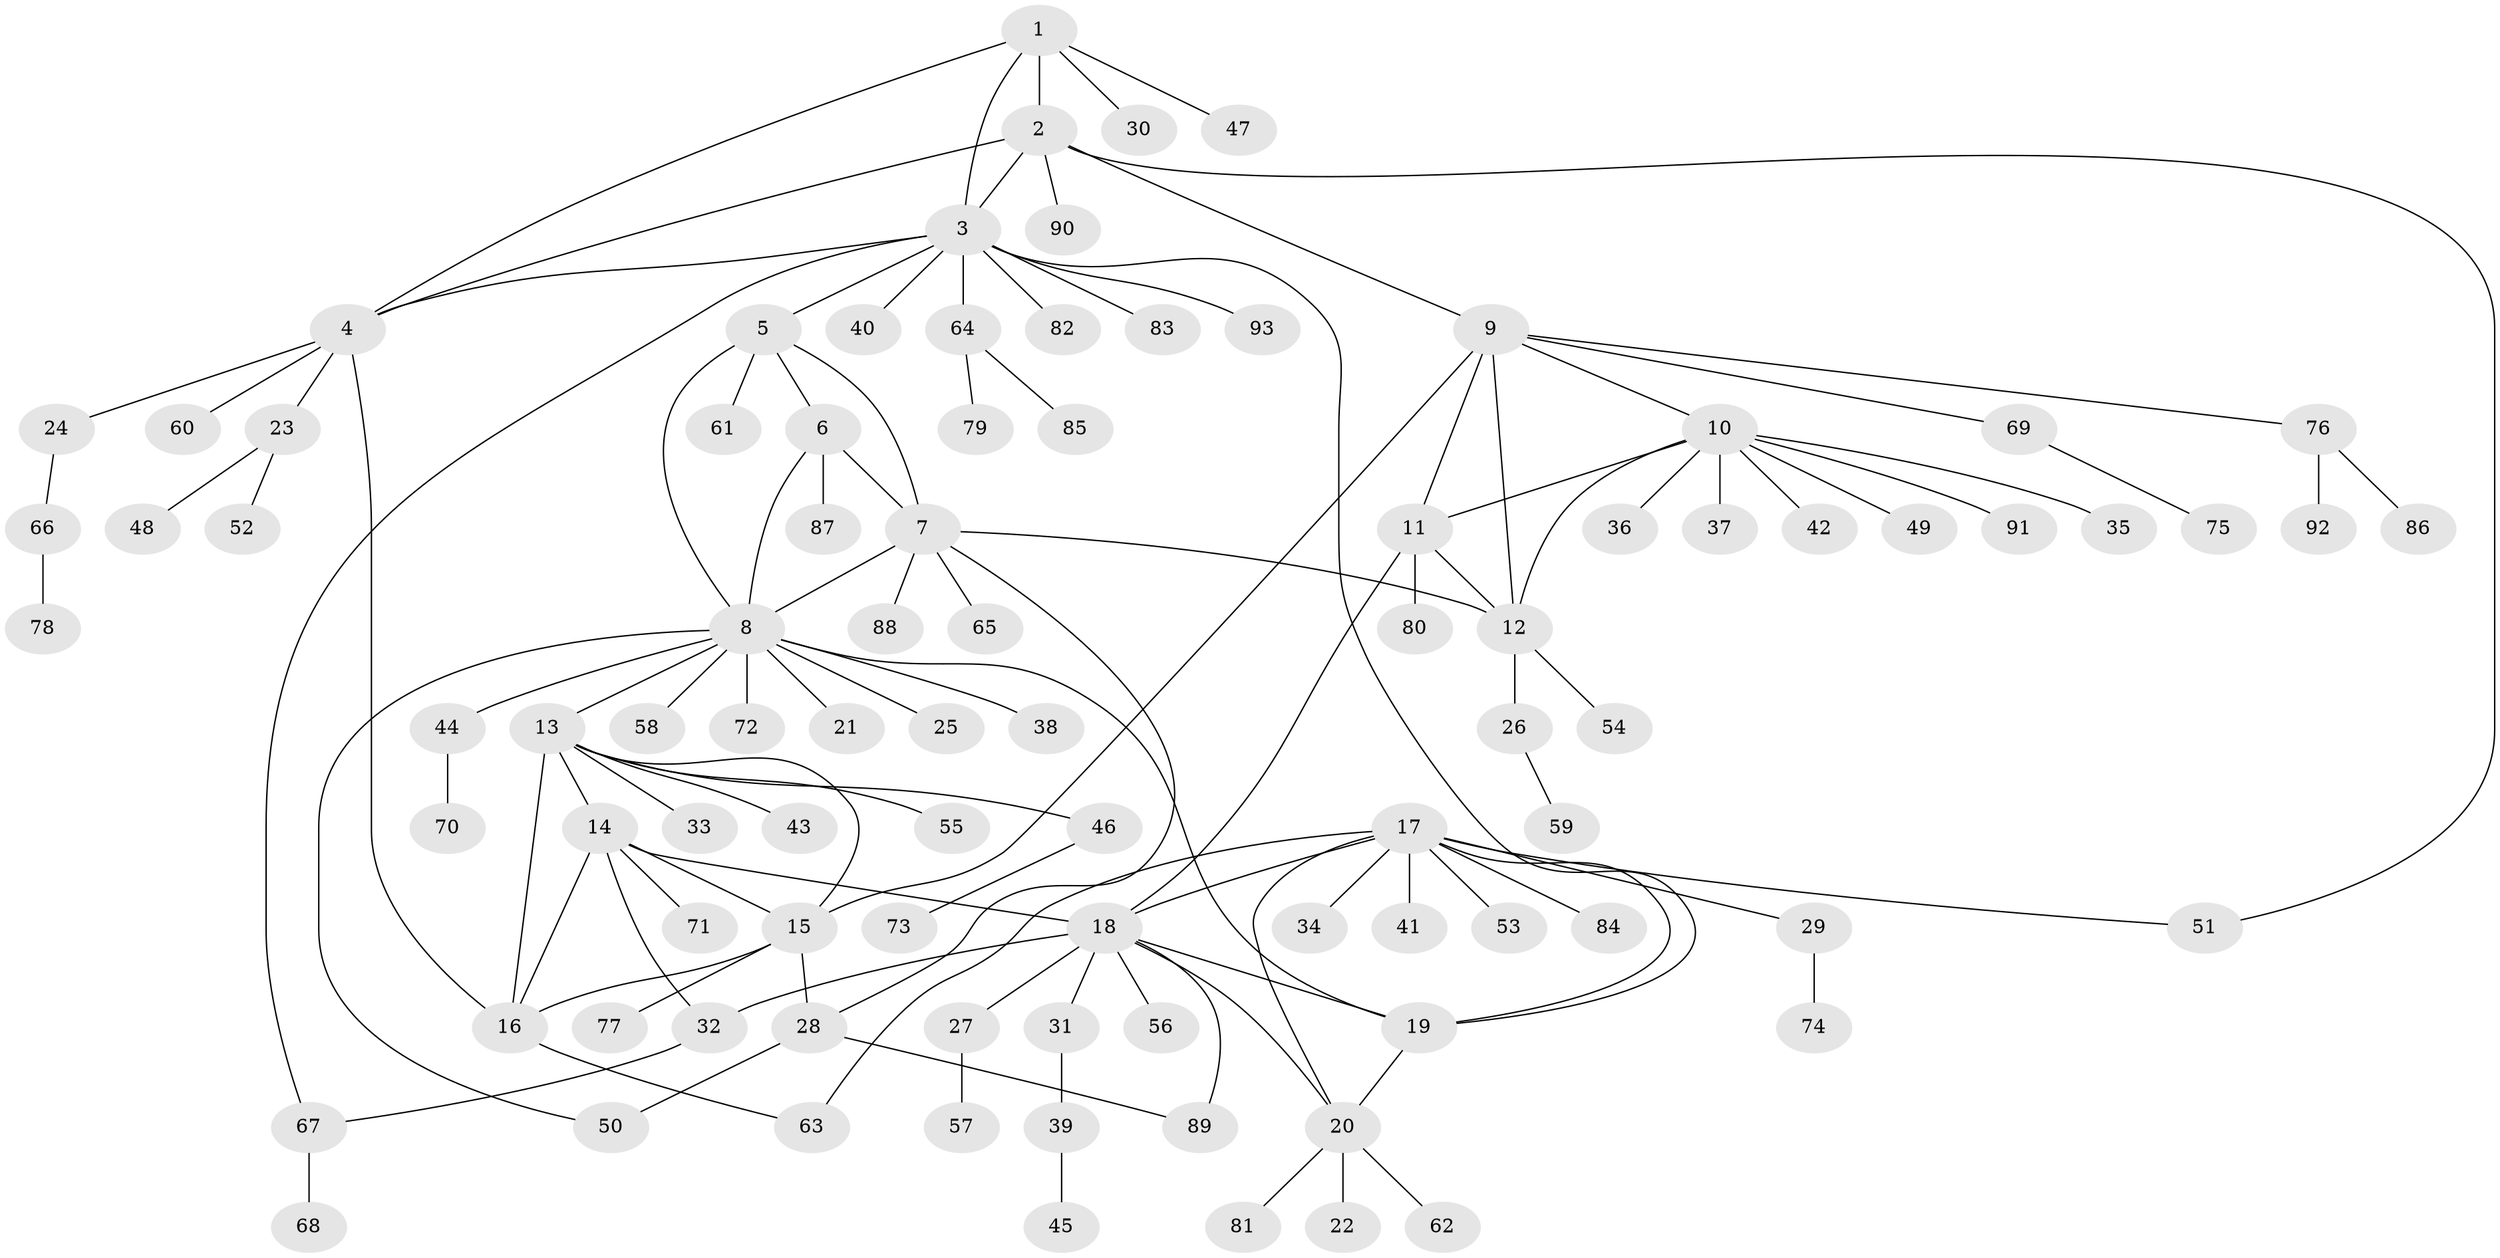 // Generated by graph-tools (version 1.1) at 2025/26/03/09/25 03:26:33]
// undirected, 93 vertices, 120 edges
graph export_dot {
graph [start="1"]
  node [color=gray90,style=filled];
  1;
  2;
  3;
  4;
  5;
  6;
  7;
  8;
  9;
  10;
  11;
  12;
  13;
  14;
  15;
  16;
  17;
  18;
  19;
  20;
  21;
  22;
  23;
  24;
  25;
  26;
  27;
  28;
  29;
  30;
  31;
  32;
  33;
  34;
  35;
  36;
  37;
  38;
  39;
  40;
  41;
  42;
  43;
  44;
  45;
  46;
  47;
  48;
  49;
  50;
  51;
  52;
  53;
  54;
  55;
  56;
  57;
  58;
  59;
  60;
  61;
  62;
  63;
  64;
  65;
  66;
  67;
  68;
  69;
  70;
  71;
  72;
  73;
  74;
  75;
  76;
  77;
  78;
  79;
  80;
  81;
  82;
  83;
  84;
  85;
  86;
  87;
  88;
  89;
  90;
  91;
  92;
  93;
  1 -- 2;
  1 -- 3;
  1 -- 4;
  1 -- 30;
  1 -- 47;
  2 -- 3;
  2 -- 4;
  2 -- 9;
  2 -- 51;
  2 -- 90;
  3 -- 4;
  3 -- 5;
  3 -- 19;
  3 -- 40;
  3 -- 64;
  3 -- 67;
  3 -- 82;
  3 -- 83;
  3 -- 93;
  4 -- 16;
  4 -- 23;
  4 -- 24;
  4 -- 60;
  5 -- 6;
  5 -- 7;
  5 -- 8;
  5 -- 61;
  6 -- 7;
  6 -- 8;
  6 -- 87;
  7 -- 8;
  7 -- 12;
  7 -- 28;
  7 -- 65;
  7 -- 88;
  8 -- 13;
  8 -- 19;
  8 -- 21;
  8 -- 25;
  8 -- 38;
  8 -- 44;
  8 -- 50;
  8 -- 58;
  8 -- 72;
  9 -- 10;
  9 -- 11;
  9 -- 12;
  9 -- 15;
  9 -- 69;
  9 -- 76;
  10 -- 11;
  10 -- 12;
  10 -- 35;
  10 -- 36;
  10 -- 37;
  10 -- 42;
  10 -- 49;
  10 -- 91;
  11 -- 12;
  11 -- 18;
  11 -- 80;
  12 -- 26;
  12 -- 54;
  13 -- 14;
  13 -- 15;
  13 -- 16;
  13 -- 33;
  13 -- 43;
  13 -- 46;
  13 -- 55;
  14 -- 15;
  14 -- 16;
  14 -- 18;
  14 -- 32;
  14 -- 71;
  15 -- 16;
  15 -- 28;
  15 -- 77;
  16 -- 63;
  17 -- 18;
  17 -- 19;
  17 -- 20;
  17 -- 29;
  17 -- 34;
  17 -- 41;
  17 -- 51;
  17 -- 53;
  17 -- 63;
  17 -- 84;
  18 -- 19;
  18 -- 20;
  18 -- 27;
  18 -- 31;
  18 -- 32;
  18 -- 56;
  18 -- 89;
  19 -- 20;
  20 -- 22;
  20 -- 62;
  20 -- 81;
  23 -- 48;
  23 -- 52;
  24 -- 66;
  26 -- 59;
  27 -- 57;
  28 -- 50;
  28 -- 89;
  29 -- 74;
  31 -- 39;
  32 -- 67;
  39 -- 45;
  44 -- 70;
  46 -- 73;
  64 -- 79;
  64 -- 85;
  66 -- 78;
  67 -- 68;
  69 -- 75;
  76 -- 86;
  76 -- 92;
}
